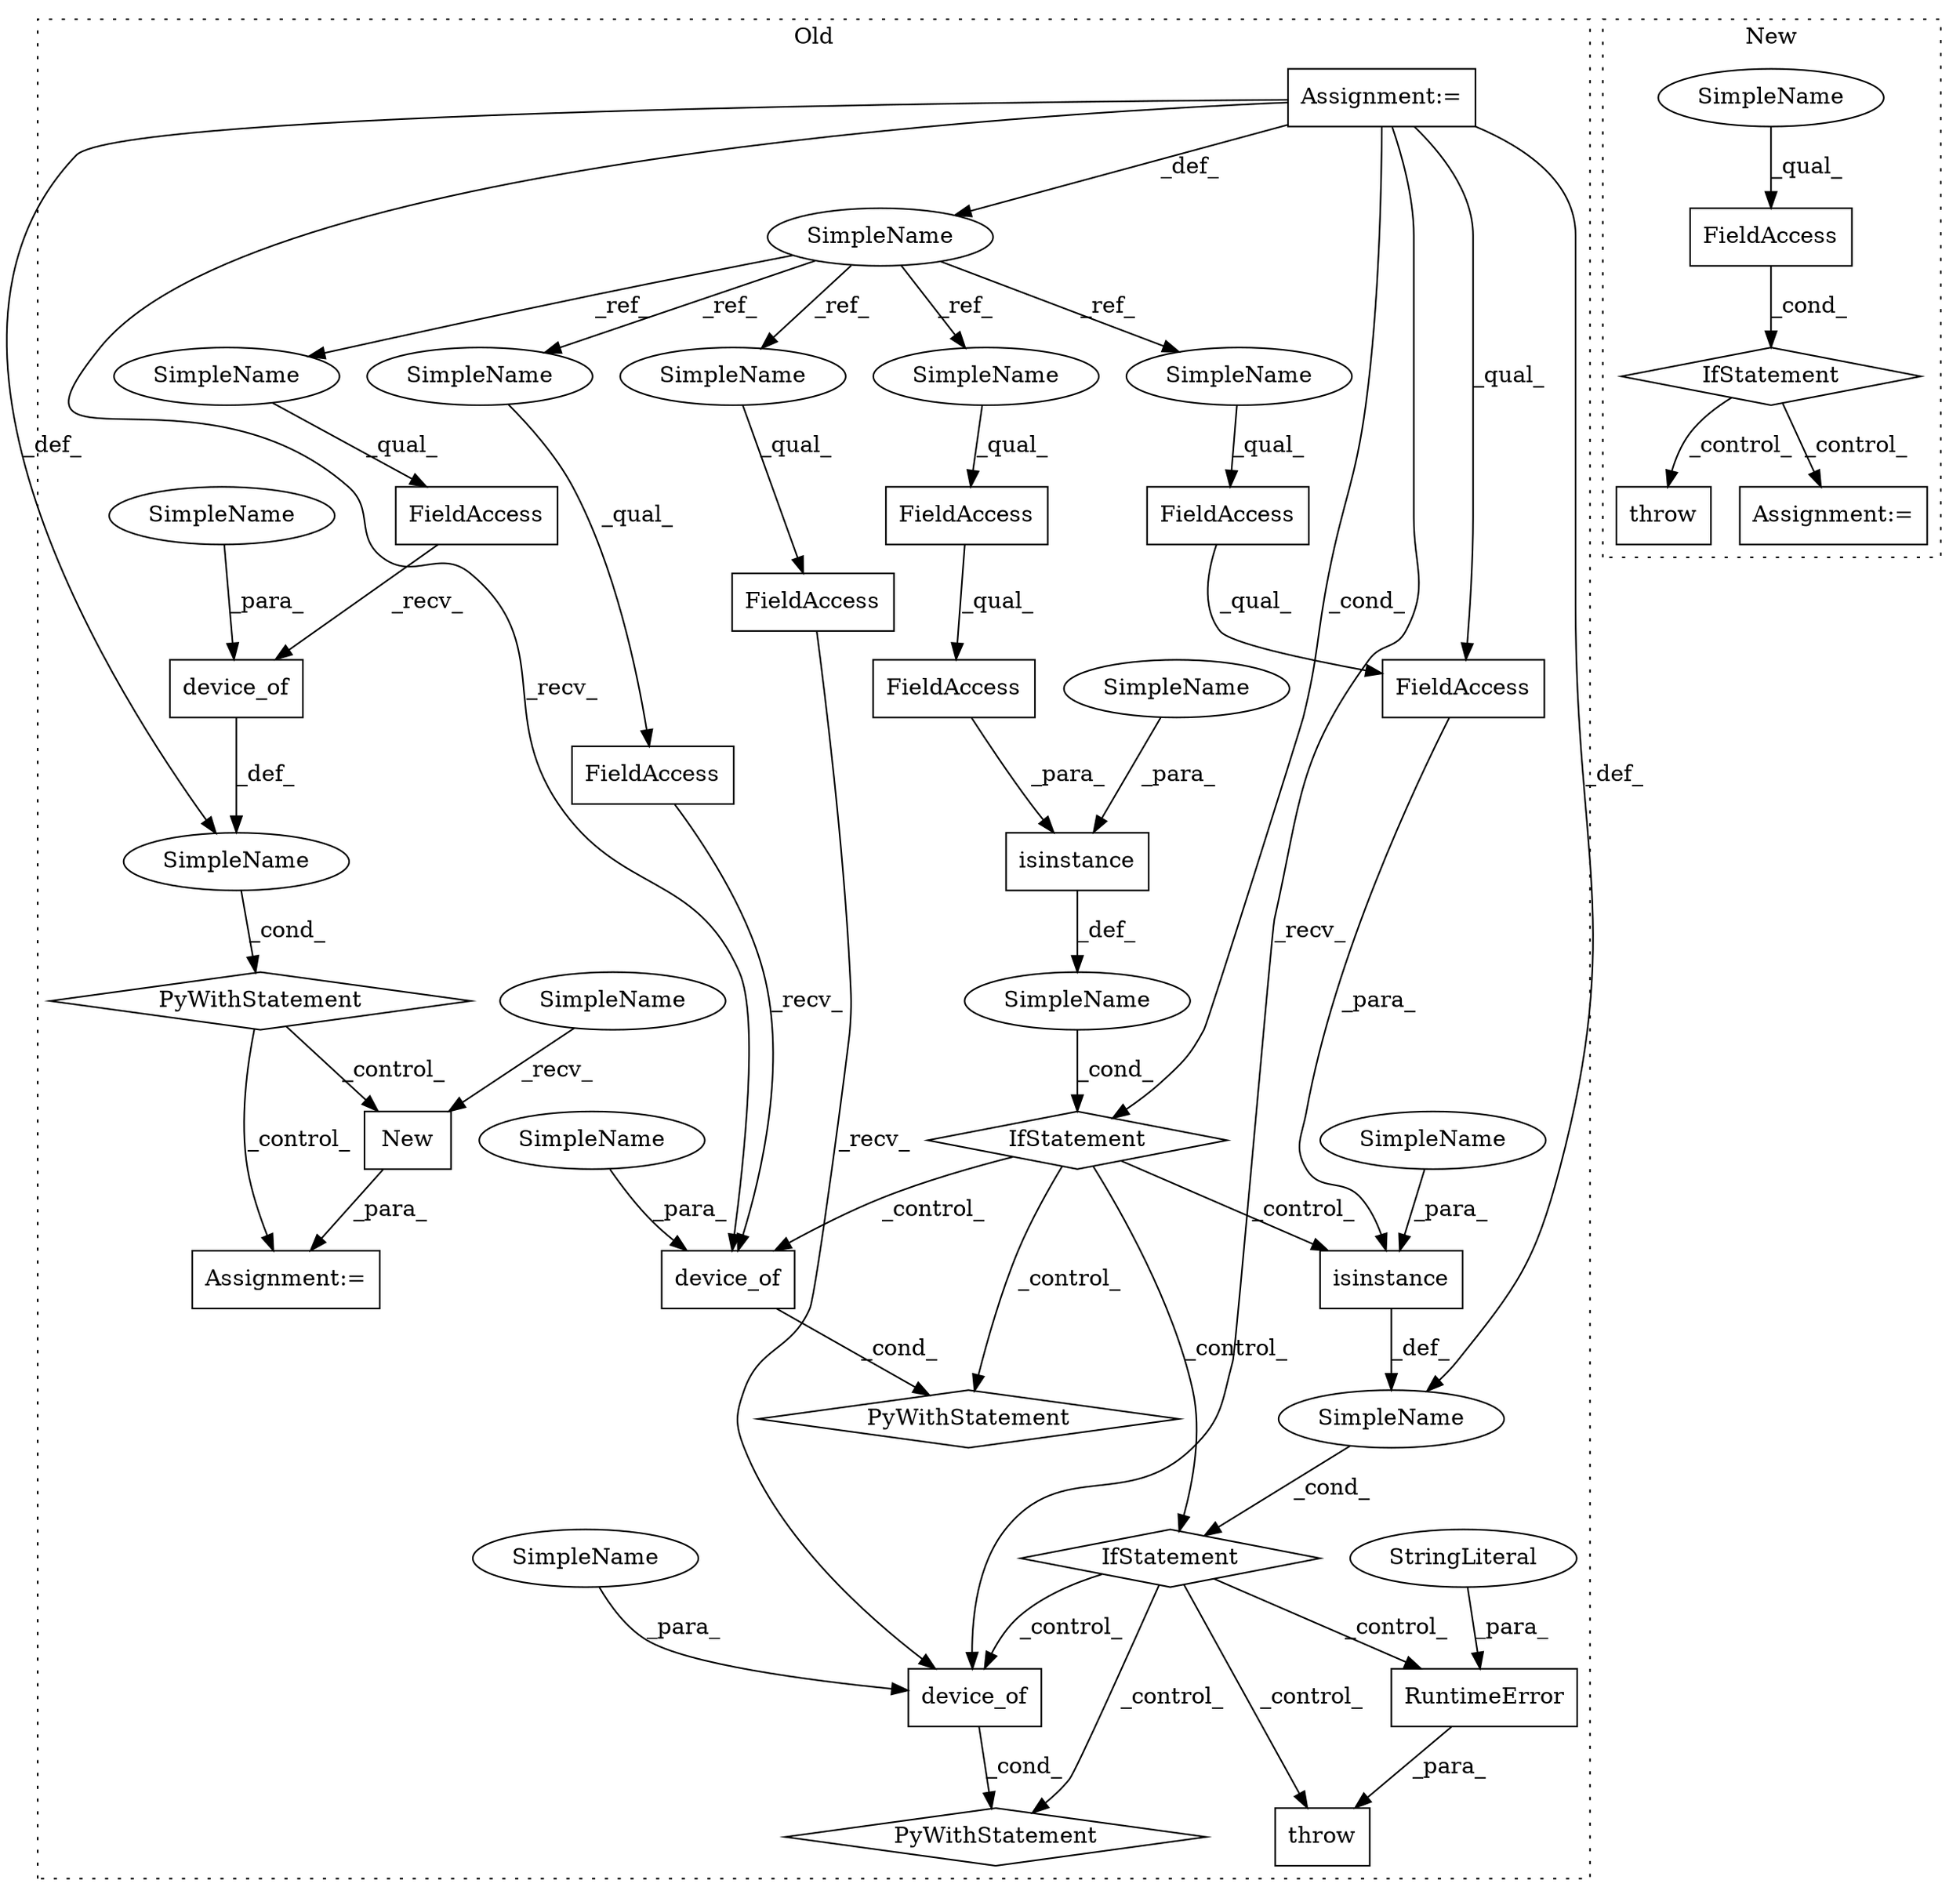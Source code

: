 digraph G {
subgraph cluster0 {
1 [label="device_of" a="32" s="2634,2645" l="10,1" shape="box"];
3 [label="New" a="32" s="2661,2670" l="4,1" shape="box"];
4 [label="SimpleName" a="42" s="" l="" shape="ellipse"];
5 [label="PyWithStatement" a="104" s="2613,2646" l="10,2" shape="diamond"];
7 [label="FieldAccess" a="22" s="2623" l="10" shape="box"];
8 [label="SimpleName" a="42" s="2502" l="5" shape="ellipse"];
9 [label="FieldAccess" a="22" s="2875" l="10" shape="box"];
10 [label="FieldAccess" a="22" s="2875" l="23" shape="box"];
11 [label="isinstance" a="32" s="2862,2898" l="11,1" shape="box"];
12 [label="SimpleName" a="42" s="" l="" shape="ellipse"];
13 [label="PyWithStatement" a="104" s="2733,2766" l="10,2" shape="diamond"];
14 [label="RuntimeError" a="32" s="3045,3084" l="13,1" shape="box"];
15 [label="SimpleName" a="42" s="" l="" shape="ellipse"];
16 [label="PyWithStatement" a="104" s="2909,2942" l="10,2" shape="diamond"];
17 [label="isinstance" a="32" s="2687,2722" l="11,1" shape="box"];
18 [label="FieldAccess" a="22" s="2700" l="22" shape="box"];
19 [label="FieldAccess" a="22" s="2743" l="10" shape="box"];
20 [label="FieldAccess" a="22" s="2919" l="10" shape="box"];
21 [label="FieldAccess" a="22" s="2700" l="10" shape="box"];
22 [label="IfStatement" a="25" s="2858,2899" l="4,2" shape="diamond"];
23 [label="device_of" a="32" s="2754,2765" l="10,1" shape="box"];
24 [label="IfStatement" a="25" s="2683,2723" l="4,2" shape="diamond"];
25 [label="device_of" a="32" s="2930,2941" l="10,1" shape="box"];
26 [label="StringLiteral" a="45" s="3058" l="26" shape="ellipse"];
28 [label="throw" a="53" s="3039" l="6" shape="box"];
29 [label="Assignment:=" a="7" s="2502" l="5" shape="box"];
31 [label="Assignment:=" a="7" s="2658" l="1" shape="box"];
32 [label="SimpleName" a="42" s="2873" l="1" shape="ellipse"];
33 [label="SimpleName" a="42" s="2764" l="1" shape="ellipse"];
34 [label="SimpleName" a="42" s="2659" l="1" shape="ellipse"];
35 [label="SimpleName" a="42" s="2698" l="1" shape="ellipse"];
36 [label="SimpleName" a="42" s="2644" l="1" shape="ellipse"];
37 [label="SimpleName" a="42" s="2940" l="1" shape="ellipse"];
39 [label="SimpleName" a="42" s="2919" l="5" shape="ellipse"];
40 [label="SimpleName" a="42" s="2743" l="5" shape="ellipse"];
41 [label="SimpleName" a="42" s="2700" l="5" shape="ellipse"];
42 [label="SimpleName" a="42" s="2623" l="5" shape="ellipse"];
43 [label="SimpleName" a="42" s="2875" l="5" shape="ellipse"];
label = "Old";
style="dotted";
}
subgraph cluster1 {
2 [label="IfStatement" a="25" s="1229,1242" l="4,2" shape="diamond"];
6 [label="FieldAccess" a="22" s="1233" l="9" shape="box"];
27 [label="throw" a="53" s="1309" l="6" shape="box"];
30 [label="Assignment:=" a="7" s="1254" l="1" shape="box"];
38 [label="SimpleName" a="42" s="1233" l="1" shape="ellipse"];
label = "New";
style="dotted";
}
1 -> 4 [label="_def_"];
2 -> 27 [label="_control_"];
2 -> 30 [label="_control_"];
3 -> 31 [label="_para_"];
4 -> 5 [label="_cond_"];
5 -> 3 [label="_control_"];
5 -> 31 [label="_control_"];
6 -> 2 [label="_cond_"];
7 -> 1 [label="_recv_"];
8 -> 42 [label="_ref_"];
8 -> 43 [label="_ref_"];
8 -> 39 [label="_ref_"];
8 -> 40 [label="_ref_"];
8 -> 41 [label="_ref_"];
9 -> 10 [label="_qual_"];
10 -> 11 [label="_para_"];
11 -> 15 [label="_def_"];
12 -> 24 [label="_cond_"];
14 -> 28 [label="_para_"];
15 -> 22 [label="_cond_"];
17 -> 12 [label="_def_"];
18 -> 17 [label="_para_"];
19 -> 23 [label="_recv_"];
20 -> 25 [label="_recv_"];
21 -> 18 [label="_qual_"];
22 -> 25 [label="_control_"];
22 -> 14 [label="_control_"];
22 -> 16 [label="_control_"];
22 -> 28 [label="_control_"];
23 -> 13 [label="_cond_"];
24 -> 11 [label="_control_"];
24 -> 23 [label="_control_"];
24 -> 22 [label="_control_"];
24 -> 13 [label="_control_"];
25 -> 16 [label="_cond_"];
26 -> 14 [label="_para_"];
29 -> 24 [label="_cond_"];
29 -> 8 [label="_def_"];
29 -> 10 [label="_qual_"];
29 -> 15 [label="_def_"];
29 -> 23 [label="_recv_"];
29 -> 4 [label="_def_"];
29 -> 25 [label="_recv_"];
32 -> 11 [label="_para_"];
33 -> 23 [label="_para_"];
34 -> 3 [label="_recv_"];
35 -> 17 [label="_para_"];
36 -> 1 [label="_para_"];
37 -> 25 [label="_para_"];
38 -> 6 [label="_qual_"];
39 -> 20 [label="_qual_"];
40 -> 19 [label="_qual_"];
41 -> 21 [label="_qual_"];
42 -> 7 [label="_qual_"];
43 -> 9 [label="_qual_"];
}